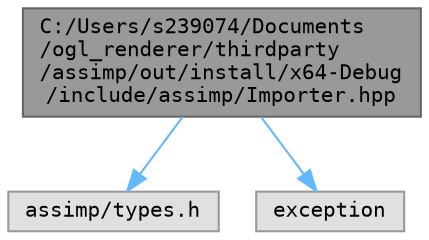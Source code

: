 digraph "C:/Users/s239074/Documents/ogl_renderer/thirdparty/assimp/out/install/x64-Debug/include/assimp/Importer.hpp"
{
 // LATEX_PDF_SIZE
  bgcolor="transparent";
  edge [fontname=Terminal,fontsize=10,labelfontname=Helvetica,labelfontsize=10];
  node [fontname=Terminal,fontsize=10,shape=box,height=0.2,width=0.4];
  Node1 [label="C:/Users/s239074/Documents\l/ogl_renderer/thirdparty\l/assimp/out/install/x64-Debug\l/include/assimp/Importer.hpp",height=0.2,width=0.4,color="gray40", fillcolor="grey60", style="filled", fontcolor="black",tooltip="Defines the C++-API to the Open Asset Import Library."];
  Node1 -> Node2 [color="steelblue1",style="solid"];
  Node2 [label="assimp/types.h",height=0.2,width=0.4,color="grey60", fillcolor="#E0E0E0", style="filled",tooltip=" "];
  Node1 -> Node3 [color="steelblue1",style="solid"];
  Node3 [label="exception",height=0.2,width=0.4,color="grey60", fillcolor="#E0E0E0", style="filled",tooltip=" "];
}
